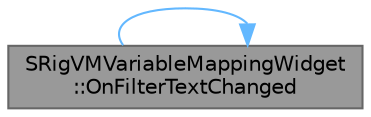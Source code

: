 digraph "SRigVMVariableMappingWidget::OnFilterTextChanged"
{
 // INTERACTIVE_SVG=YES
 // LATEX_PDF_SIZE
  bgcolor="transparent";
  edge [fontname=Helvetica,fontsize=10,labelfontname=Helvetica,labelfontsize=10];
  node [fontname=Helvetica,fontsize=10,shape=box,height=0.2,width=0.4];
  rankdir="LR";
  Node1 [id="Node000001",label="SRigVMVariableMappingWidget\l::OnFilterTextChanged",height=0.2,width=0.4,color="gray40", fillcolor="grey60", style="filled", fontcolor="black",tooltip="Filters the SListView when the user changes the search text box (NameFilterBox)"];
  Node1 -> Node1 [id="edge1_Node000001_Node000001",color="steelblue1",style="solid",tooltip=" "];
}
